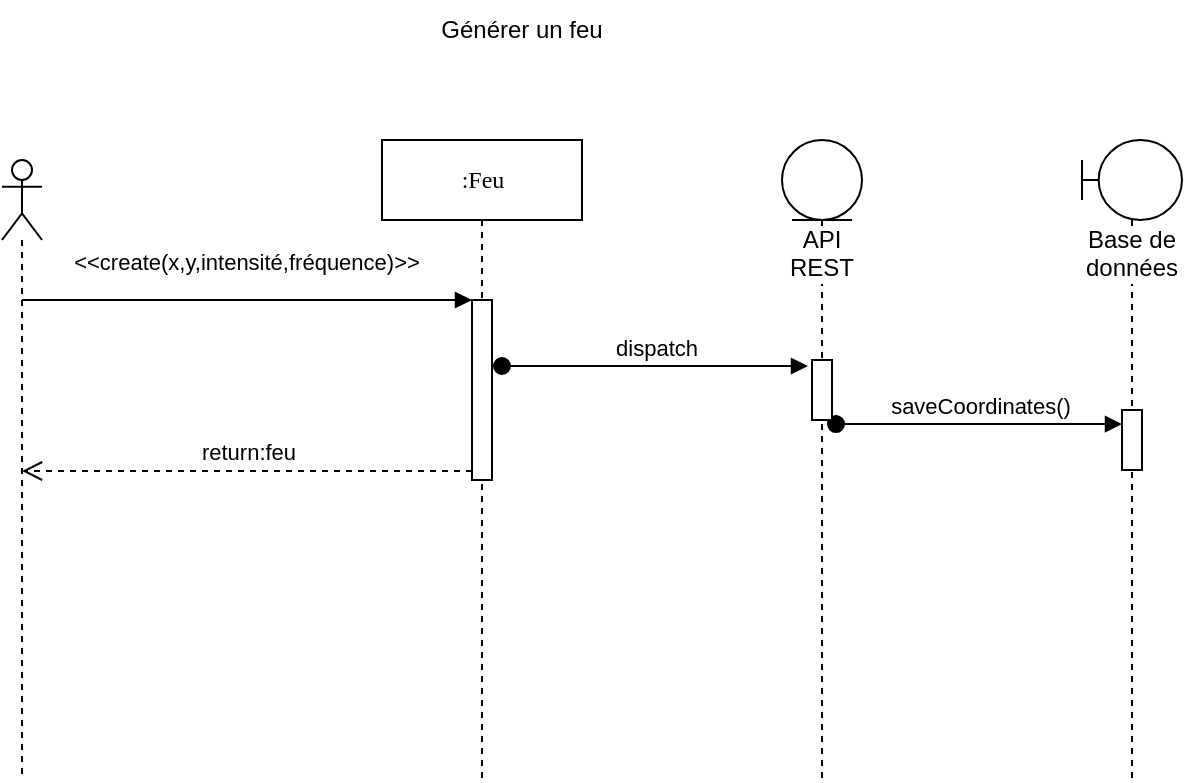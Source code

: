 <mxfile version="12.3.6" type="device" pages="1"><diagram name="Page-1" id="13e1069c-82ec-6db2-03f1-153e76fe0fe0"><mxGraphModel dx="868" dy="457" grid="1" gridSize="10" guides="1" tooltips="1" connect="1" arrows="1" fold="1" page="1" pageScale="1" pageWidth="1100" pageHeight="850" background="#ffffff" math="0" shadow="0"><root><mxCell id="0"/><mxCell id="1" parent="0"/><mxCell id="7baba1c4bc27f4b0-8" value=":Feu" style="html=1;points=[];perimeter=orthogonalPerimeter;shape=umlLifeline;participant=label;shadow=0;fontFamily=Verdana;fontSize=12;fontColor=#000000;align=center;strokeColor=#000000;strokeWidth=1;fillColor=#ffffff;recursiveResize=0;container=1;collapsible=0;" parent="1" vertex="1"><mxGeometry x="330" y="70" width="100" height="320" as="geometry"/></mxCell><mxCell id="k4Jhj-kdVfevdxZBElXo-18" value="" style="html=1;points=[];perimeter=orthogonalPerimeter;" vertex="1" parent="7baba1c4bc27f4b0-8"><mxGeometry x="45" y="80" width="10" height="90" as="geometry"/></mxCell><mxCell id="k4Jhj-kdVfevdxZBElXo-22" value="dispatch" style="html=1;verticalAlign=bottom;startArrow=oval;startFill=1;endArrow=block;startSize=8;entryX=-0.2;entryY=0.1;entryDx=0;entryDy=0;entryPerimeter=0;" edge="1" parent="7baba1c4bc27f4b0-8" target="k4Jhj-kdVfevdxZBElXo-23"><mxGeometry width="60" relative="1" as="geometry"><mxPoint x="60" y="113" as="sourcePoint"/><mxPoint x="120" y="110" as="targetPoint"/></mxGeometry></mxCell><mxCell id="k4Jhj-kdVfevdxZBElXo-4" value="Générer un feu" style="text;html=1;strokeColor=none;fillColor=none;align=center;verticalAlign=middle;whiteSpace=wrap;rounded=0;" vertex="1" parent="1"><mxGeometry x="340" width="120" height="30" as="geometry"/></mxCell><mxCell id="k4Jhj-kdVfevdxZBElXo-10" value="" style="shape=umlLifeline;participant=umlActor;perimeter=lifelinePerimeter;whiteSpace=wrap;html=1;container=1;collapsible=0;recursiveResize=0;verticalAlign=top;spacingTop=36;labelBackgroundColor=#ffffff;outlineConnect=0;" vertex="1" parent="1"><mxGeometry x="140" y="80" width="20" height="310" as="geometry"/></mxCell><mxCell id="k4Jhj-kdVfevdxZBElXo-11" value="Base de données" style="shape=umlLifeline;participant=umlBoundary;perimeter=lifelinePerimeter;whiteSpace=wrap;html=1;container=1;collapsible=0;recursiveResize=0;verticalAlign=top;spacingTop=36;labelBackgroundColor=#ffffff;outlineConnect=0;" vertex="1" parent="1"><mxGeometry x="680" y="70" width="50" height="320" as="geometry"/></mxCell><mxCell id="k4Jhj-kdVfevdxZBElXo-13" value="" style="html=1;points=[];perimeter=orthogonalPerimeter;" vertex="1" parent="k4Jhj-kdVfevdxZBElXo-11"><mxGeometry x="20" y="135" width="10" height="30" as="geometry"/></mxCell><mxCell id="k4Jhj-kdVfevdxZBElXo-14" value="saveCoordinates()" style="html=1;verticalAlign=bottom;startArrow=oval;endArrow=block;startSize=8;exitX=1.2;exitY=1.067;exitDx=0;exitDy=0;exitPerimeter=0;" edge="1" target="k4Jhj-kdVfevdxZBElXo-13" parent="1" source="k4Jhj-kdVfevdxZBElXo-23"><mxGeometry relative="1" as="geometry"><mxPoint x="600" y="191" as="sourcePoint"/><Array as="points"/></mxGeometry></mxCell><mxCell id="k4Jhj-kdVfevdxZBElXo-19" value="&amp;lt;&amp;lt;create(x,y,intensité,fréquence)&amp;gt;&amp;gt;" style="html=1;verticalAlign=bottom;endArrow=block;entryX=0;entryY=0;" edge="1" target="k4Jhj-kdVfevdxZBElXo-18" parent="1" source="k4Jhj-kdVfevdxZBElXo-10"><mxGeometry x="-0.02" y="10" relative="1" as="geometry"><mxPoint x="305" y="210" as="sourcePoint"/><mxPoint x="1" as="offset"/></mxGeometry></mxCell><mxCell id="k4Jhj-kdVfevdxZBElXo-20" value="return:feu" style="html=1;verticalAlign=bottom;endArrow=open;dashed=1;endSize=8;exitX=0;exitY=0.95;" edge="1" source="k4Jhj-kdVfevdxZBElXo-18" parent="1" target="k4Jhj-kdVfevdxZBElXo-10"><mxGeometry relative="1" as="geometry"><mxPoint x="305" y="286" as="targetPoint"/></mxGeometry></mxCell><mxCell id="k4Jhj-kdVfevdxZBElXo-21" value="API REST" style="shape=umlLifeline;participant=umlEntity;perimeter=lifelinePerimeter;whiteSpace=wrap;html=1;container=1;collapsible=0;recursiveResize=0;verticalAlign=top;spacingTop=36;labelBackgroundColor=#ffffff;outlineConnect=0;size=40;" vertex="1" parent="1"><mxGeometry x="530" y="70" width="40" height="320" as="geometry"/></mxCell><mxCell id="k4Jhj-kdVfevdxZBElXo-23" value="" style="html=1;points=[];perimeter=orthogonalPerimeter;" vertex="1" parent="k4Jhj-kdVfevdxZBElXo-21"><mxGeometry x="15" y="110" width="10" height="30" as="geometry"/></mxCell></root></mxGraphModel></diagram></mxfile>